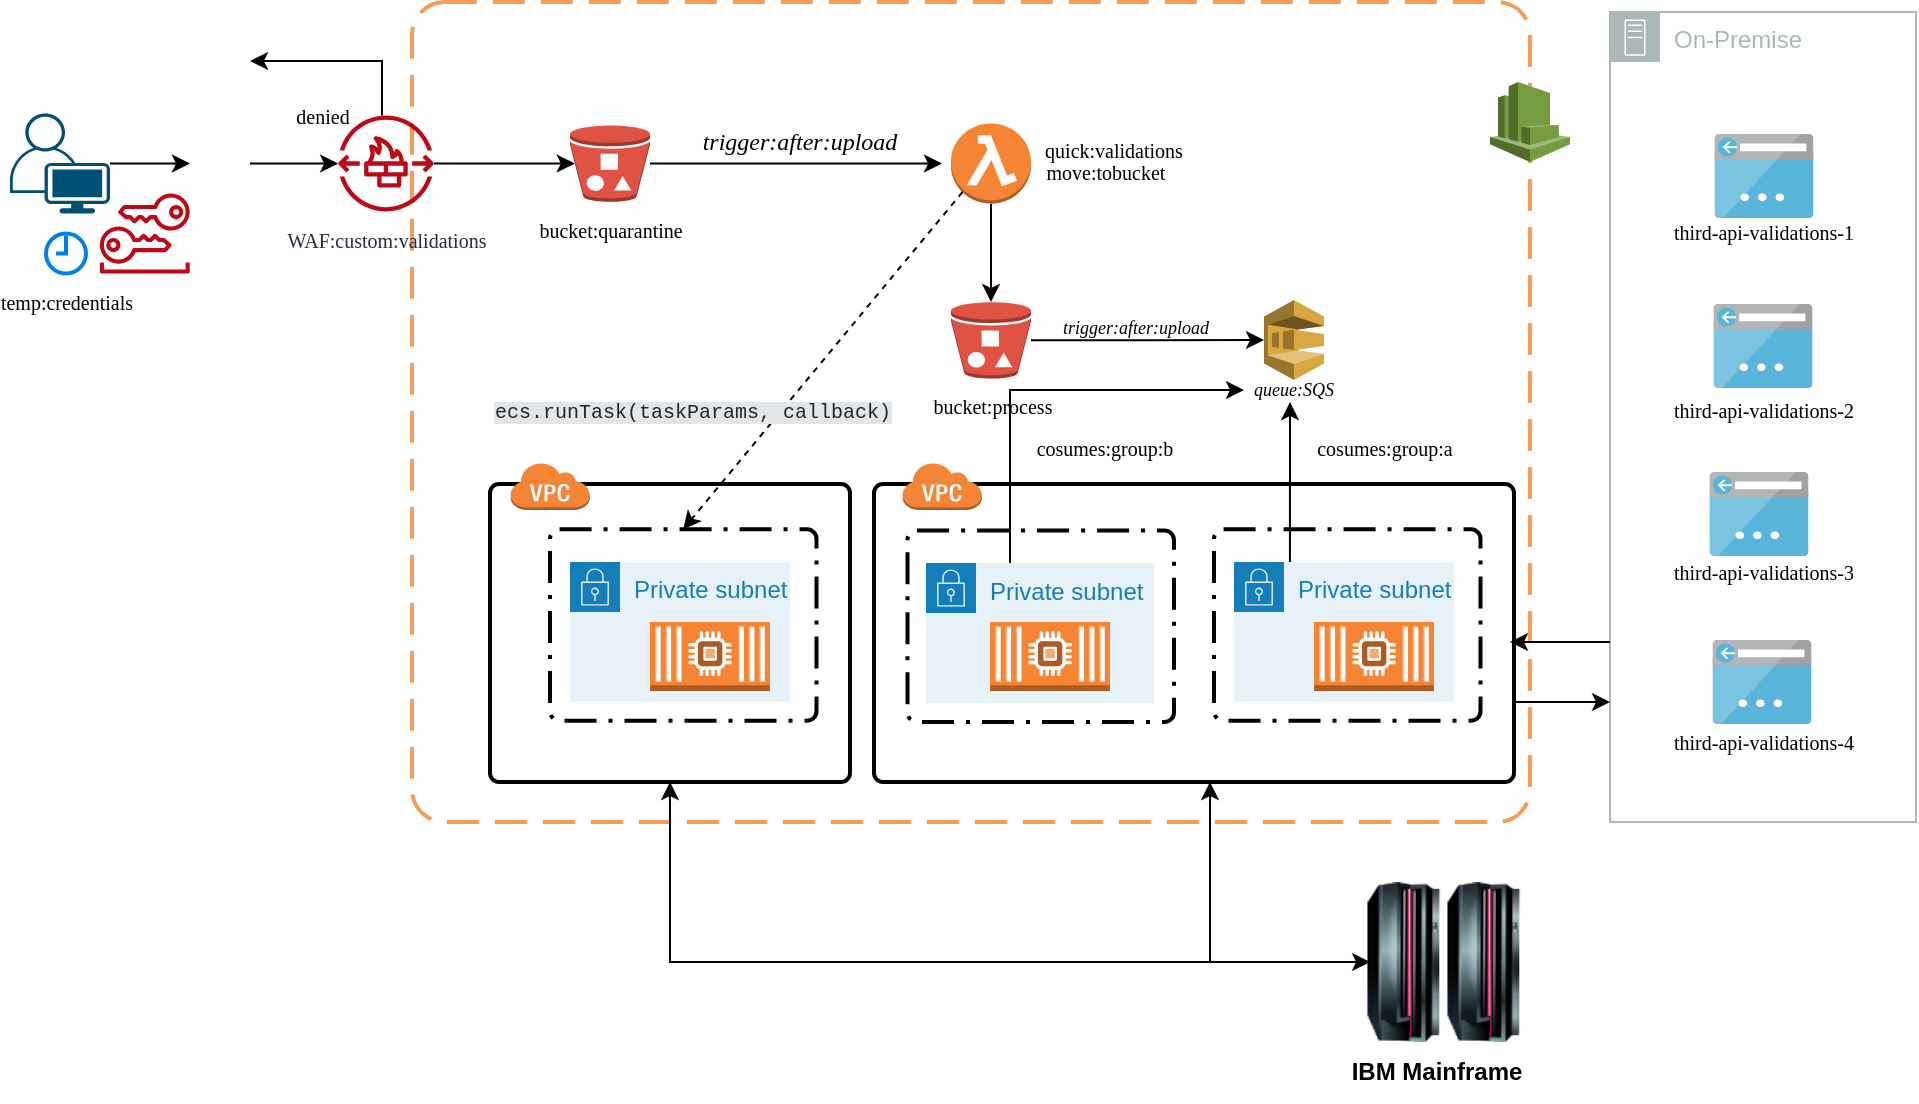 <mxfile version="21.7.1" type="device">
  <diagram name="Page-1" id="jWfavvmStdwcNfVD2xg5">
    <mxGraphModel dx="1159" dy="740" grid="1" gridSize="10" guides="1" tooltips="1" connect="1" arrows="1" fold="1" page="1" pageScale="1" pageWidth="827" pageHeight="1169" math="0" shadow="0">
      <root>
        <mxCell id="0" />
        <mxCell id="1" parent="0" />
        <mxCell id="SOkhJRATVcnTc7ufOm0G-1" value="" style="rounded=1;arcSize=4;dashed=1;strokeColor=#F59D56;fillColor=none;gradientColor=none;dashPattern=8 4;strokeWidth=2;" vertex="1" parent="1">
          <mxGeometry x="241" y="530" width="559" height="410" as="geometry" />
        </mxCell>
        <mxCell id="SOkhJRATVcnTc7ufOm0G-28" style="edgeStyle=orthogonalEdgeStyle;rounded=0;orthogonalLoop=1;jettySize=auto;html=1;" edge="1" parent="1" source="SOkhJRATVcnTc7ufOm0G-2">
          <mxGeometry relative="1" as="geometry">
            <mxPoint x="506" y="610.8" as="targetPoint" />
          </mxGeometry>
        </mxCell>
        <mxCell id="SOkhJRATVcnTc7ufOm0G-2" value="&lt;font style=&quot;font-size: 10px;&quot; face=&quot;Comic Sans MS&quot;&gt;bucket:quarantine&lt;/font&gt;" style="outlineConnect=0;dashed=0;verticalLabelPosition=bottom;verticalAlign=top;align=center;html=1;shape=mxgraph.aws3.bucket_with_objects;fillColor=#E05243;gradientColor=none;" vertex="1" parent="1">
          <mxGeometry x="320" y="591.63" width="40" height="38.25" as="geometry" />
        </mxCell>
        <mxCell id="SOkhJRATVcnTc7ufOm0G-3" value="&lt;font style=&quot;font-size: 10px;&quot; face=&quot;Comic Sans MS&quot;&gt;temp:credentials&lt;/font&gt;" style="html=1;verticalLabelPosition=bottom;align=center;labelBackgroundColor=#ffffff;verticalAlign=top;strokeWidth=2;strokeColor=#0080F0;shadow=0;dashed=0;shape=mxgraph.ios7.icons.clock;" vertex="1" parent="1">
          <mxGeometry x="58" y="645.75" width="20" height="20" as="geometry" />
        </mxCell>
        <mxCell id="SOkhJRATVcnTc7ufOm0G-4" value="" style="sketch=0;outlineConnect=0;fontColor=#232F3E;gradientColor=none;fillColor=#BF0816;strokeColor=none;dashed=0;verticalLabelPosition=bottom;verticalAlign=top;align=center;html=1;fontSize=12;fontStyle=0;aspect=fixed;pointerEvents=1;shape=mxgraph.aws4.long_term_security_credential;" vertex="1" parent="1">
          <mxGeometry x="84.78" y="625.75" width="45.22" height="40" as="geometry" />
        </mxCell>
        <mxCell id="SOkhJRATVcnTc7ufOm0G-22" style="edgeStyle=orthogonalEdgeStyle;rounded=0;orthogonalLoop=1;jettySize=auto;html=1;entryX=1;entryY=0.5;entryDx=0;entryDy=0;" edge="1" parent="1" source="SOkhJRATVcnTc7ufOm0G-5">
          <mxGeometry relative="1" as="geometry">
            <mxPoint x="237" y="598.75" as="sourcePoint" />
            <mxPoint x="160" y="559.5" as="targetPoint" />
            <Array as="points">
              <mxPoint x="226" y="560" />
            </Array>
          </mxGeometry>
        </mxCell>
        <mxCell id="SOkhJRATVcnTc7ufOm0G-26" style="edgeStyle=orthogonalEdgeStyle;rounded=0;orthogonalLoop=1;jettySize=auto;html=1;entryX=0.06;entryY=0.5;entryDx=0;entryDy=0;entryPerimeter=0;" edge="1" parent="1" source="SOkhJRATVcnTc7ufOm0G-5" target="SOkhJRATVcnTc7ufOm0G-2">
          <mxGeometry relative="1" as="geometry" />
        </mxCell>
        <mxCell id="SOkhJRATVcnTc7ufOm0G-5" value="&lt;font style=&quot;font-size: 10px;&quot; face=&quot;Comic Sans MS&quot;&gt;WAF:custom:validations&lt;/font&gt;" style="sketch=0;outlineConnect=0;fontColor=#232F3E;gradientColor=none;fillColor=#BF0816;strokeColor=none;dashed=0;verticalLabelPosition=bottom;verticalAlign=top;align=center;html=1;fontSize=12;fontStyle=0;aspect=fixed;pointerEvents=1;shape=mxgraph.aws4.network_firewall_endpoints;" vertex="1" parent="1">
          <mxGeometry x="204" y="586.75" width="48" height="48" as="geometry" />
        </mxCell>
        <mxCell id="SOkhJRATVcnTc7ufOm0G-11" style="edgeStyle=orthogonalEdgeStyle;rounded=0;orthogonalLoop=1;jettySize=auto;html=1;entryX=0;entryY=0.5;entryDx=0;entryDy=0;" edge="1" parent="1" source="SOkhJRATVcnTc7ufOm0G-8" target="SOkhJRATVcnTc7ufOm0G-10">
          <mxGeometry relative="1" as="geometry" />
        </mxCell>
        <mxCell id="SOkhJRATVcnTc7ufOm0G-8" value="" style="points=[[0.35,0,0],[0.98,0.51,0],[1,0.71,0],[0.67,1,0],[0,0.795,0],[0,0.65,0]];verticalLabelPosition=bottom;sketch=0;html=1;verticalAlign=top;aspect=fixed;align=center;pointerEvents=1;shape=mxgraph.cisco19.user;fillColor=#005073;strokeColor=none;" vertex="1" parent="1">
          <mxGeometry x="40" y="585.75" width="50" height="50" as="geometry" />
        </mxCell>
        <mxCell id="SOkhJRATVcnTc7ufOm0G-12" style="edgeStyle=orthogonalEdgeStyle;rounded=0;orthogonalLoop=1;jettySize=auto;html=1;" edge="1" parent="1" source="SOkhJRATVcnTc7ufOm0G-10" target="SOkhJRATVcnTc7ufOm0G-5">
          <mxGeometry relative="1" as="geometry" />
        </mxCell>
        <mxCell id="SOkhJRATVcnTc7ufOm0G-10" value="" style="shape=image;html=1;verticalAlign=top;verticalLabelPosition=bottom;labelBackgroundColor=#ffffff;imageAspect=0;aspect=fixed;image=https://cdn1.iconfinder.com/data/icons/bootstrap-vol-3/16/filetype-csv-128.png" vertex="1" parent="1">
          <mxGeometry x="130" y="595.75" width="30" height="30" as="geometry" />
        </mxCell>
        <mxCell id="SOkhJRATVcnTc7ufOm0G-15" value="" style="shape=image;html=1;verticalAlign=top;verticalLabelPosition=bottom;labelBackgroundColor=#ffffff;imageAspect=0;aspect=fixed;image=https://cdn1.iconfinder.com/data/icons/bootstrap-vol-3/16/filetype-exe-128.png" vertex="1" parent="1">
          <mxGeometry x="136" y="545" width="25" height="25" as="geometry" />
        </mxCell>
        <mxCell id="SOkhJRATVcnTc7ufOm0G-18" value="&lt;font style=&quot;font-size: 10px;&quot; face=&quot;Comic Sans MS&quot;&gt;denied&lt;/font&gt;" style="shape=image;html=1;verticalAlign=top;verticalLabelPosition=bottom;labelBackgroundColor=#ffffff;imageAspect=0;aspect=fixed;image=https://cdn2.iconfinder.com/data/icons/lullacons/folder-option-denied.png" vertex="1" parent="1">
          <mxGeometry x="181" y="543" width="30" height="30" as="geometry" />
        </mxCell>
        <mxCell id="SOkhJRATVcnTc7ufOm0G-29" value="&lt;i&gt;&lt;font face=&quot;Comic Sans MS&quot;&gt;trigger:after:upload&lt;/font&gt;&lt;/i&gt;" style="text;html=1;strokeColor=none;fillColor=none;align=center;verticalAlign=middle;whiteSpace=wrap;rounded=0;" vertex="1" parent="1">
          <mxGeometry x="370" y="585" width="130" height="30" as="geometry" />
        </mxCell>
        <mxCell id="SOkhJRATVcnTc7ufOm0G-30" value="" style="rounded=1;arcSize=3;dashed=0;fillColor=none;gradientColor=none;strokeWidth=2;" vertex="1" parent="1">
          <mxGeometry x="472" y="771" width="320" height="149" as="geometry" />
        </mxCell>
        <mxCell id="SOkhJRATVcnTc7ufOm0G-31" value="" style="dashed=0;html=1;shape=mxgraph.aws3.virtual_private_cloud;fillColor=#F58536;gradientColor=none;dashed=0;" vertex="1" parent="1">
          <mxGeometry x="486" y="760" width="40" height="24" as="geometry" />
        </mxCell>
        <mxCell id="SOkhJRATVcnTc7ufOm0G-33" value="" style="rounded=1;arcSize=5;dashed=1;fillColor=none;gradientColor=none;dashPattern=8 3 1 3;strokeWidth=2;" vertex="1" parent="1">
          <mxGeometry x="488.75" y="794.25" width="133.25" height="95.75" as="geometry" />
        </mxCell>
        <mxCell id="SOkhJRATVcnTc7ufOm0G-52" style="edgeStyle=orthogonalEdgeStyle;rounded=0;orthogonalLoop=1;jettySize=auto;html=1;entryX=0;entryY=0.5;entryDx=0;entryDy=0;" edge="1" parent="1" source="SOkhJRATVcnTc7ufOm0G-32" target="SOkhJRATVcnTc7ufOm0G-43">
          <mxGeometry relative="1" as="geometry">
            <Array as="points">
              <mxPoint x="540" y="724" />
            </Array>
          </mxGeometry>
        </mxCell>
        <mxCell id="SOkhJRATVcnTc7ufOm0G-32" value="Private subnet" style="points=[[0,0],[0.25,0],[0.5,0],[0.75,0],[1,0],[1,0.25],[1,0.5],[1,0.75],[1,1],[0.75,1],[0.5,1],[0.25,1],[0,1],[0,0.75],[0,0.5],[0,0.25]];outlineConnect=0;gradientColor=none;html=1;whiteSpace=wrap;fontSize=12;fontStyle=0;container=1;pointerEvents=0;collapsible=0;recursiveResize=0;shape=mxgraph.aws4.group;grIcon=mxgraph.aws4.group_security_group;grStroke=0;strokeColor=#147EBA;fillColor=#E6F2F8;verticalAlign=top;align=left;spacingLeft=30;fontColor=#147EBA;dashed=0;" vertex="1" parent="1">
          <mxGeometry x="498" y="810.5" width="114" height="70" as="geometry" />
        </mxCell>
        <mxCell id="SOkhJRATVcnTc7ufOm0G-44" value="" style="outlineConnect=0;dashed=0;verticalLabelPosition=bottom;verticalAlign=top;align=center;html=1;shape=mxgraph.aws3.ec2_compute_container_2;fillColor=#F58534;gradientColor=none;" vertex="1" parent="SOkhJRATVcnTc7ufOm0G-32">
          <mxGeometry x="32" y="29.5" width="60" height="34.5" as="geometry" />
        </mxCell>
        <mxCell id="SOkhJRATVcnTc7ufOm0G-34" value="Private subnet" style="points=[[0,0],[0.25,0],[0.5,0],[0.75,0],[1,0],[1,0.25],[1,0.5],[1,0.75],[1,1],[0.75,1],[0.5,1],[0.25,1],[0,1],[0,0.75],[0,0.5],[0,0.25]];outlineConnect=0;gradientColor=none;html=1;whiteSpace=wrap;fontSize=12;fontStyle=0;container=1;pointerEvents=0;collapsible=0;recursiveResize=0;shape=mxgraph.aws4.group;grIcon=mxgraph.aws4.group_security_group;grStroke=0;strokeColor=#147EBA;fillColor=#E6F2F8;verticalAlign=top;align=left;spacingLeft=30;fontColor=#147EBA;dashed=0;" vertex="1" parent="1">
          <mxGeometry x="652" y="810" width="110" height="70" as="geometry" />
        </mxCell>
        <mxCell id="SOkhJRATVcnTc7ufOm0G-45" value="" style="rounded=1;arcSize=5;dashed=1;fillColor=none;gradientColor=none;dashPattern=8 3 1 3;strokeWidth=2;" vertex="1" parent="SOkhJRATVcnTc7ufOm0G-34">
          <mxGeometry x="-10" y="-16.38" width="133.25" height="95.75" as="geometry" />
        </mxCell>
        <mxCell id="SOkhJRATVcnTc7ufOm0G-46" value="" style="outlineConnect=0;dashed=0;verticalLabelPosition=bottom;verticalAlign=top;align=center;html=1;shape=mxgraph.aws3.ec2_compute_container_2;fillColor=#F58534;gradientColor=none;" vertex="1" parent="SOkhJRATVcnTc7ufOm0G-34">
          <mxGeometry x="40" y="30" width="60" height="34.5" as="geometry" />
        </mxCell>
        <mxCell id="SOkhJRATVcnTc7ufOm0G-37" value="" style="edgeStyle=orthogonalEdgeStyle;rounded=0;orthogonalLoop=1;jettySize=auto;html=1;" edge="1" parent="1" source="SOkhJRATVcnTc7ufOm0G-35" target="SOkhJRATVcnTc7ufOm0G-36">
          <mxGeometry relative="1" as="geometry" />
        </mxCell>
        <mxCell id="SOkhJRATVcnTc7ufOm0G-35" value="" style="outlineConnect=0;dashed=0;verticalLabelPosition=bottom;verticalAlign=top;align=center;html=1;shape=mxgraph.aws3.lambda_function;fillColor=#F58534;gradientColor=none;" vertex="1" parent="1">
          <mxGeometry x="510.5" y="590.76" width="40" height="40" as="geometry" />
        </mxCell>
        <mxCell id="SOkhJRATVcnTc7ufOm0G-41" style="edgeStyle=orthogonalEdgeStyle;rounded=0;orthogonalLoop=1;jettySize=auto;html=1;entryX=0;entryY=0.5;entryDx=0;entryDy=0;entryPerimeter=0;" edge="1" parent="1" source="SOkhJRATVcnTc7ufOm0G-36" target="SOkhJRATVcnTc7ufOm0G-40">
          <mxGeometry relative="1" as="geometry" />
        </mxCell>
        <mxCell id="SOkhJRATVcnTc7ufOm0G-36" value="&lt;font style=&quot;font-size: 10px;&quot; face=&quot;Comic Sans MS&quot;&gt;bucket:process&lt;/font&gt;" style="outlineConnect=0;dashed=0;verticalLabelPosition=bottom;verticalAlign=top;align=center;html=1;shape=mxgraph.aws3.bucket_with_objects;fillColor=#E05243;gradientColor=none;" vertex="1" parent="1">
          <mxGeometry x="510.5" y="680" width="40" height="38.25" as="geometry" />
        </mxCell>
        <mxCell id="SOkhJRATVcnTc7ufOm0G-38" value="&lt;i style=&quot;font-size: 9px;&quot;&gt;&lt;font face=&quot;Comic Sans MS&quot; style=&quot;font-size: 9px;&quot;&gt;trigger:after:upload&lt;/font&gt;&lt;/i&gt;" style="text;html=1;strokeColor=none;fillColor=none;align=center;verticalAlign=middle;whiteSpace=wrap;rounded=0;fontSize=9;" vertex="1" parent="1">
          <mxGeometry x="538" y="678" width="130" height="30" as="geometry" />
        </mxCell>
        <mxCell id="SOkhJRATVcnTc7ufOm0G-39" value="quick:validations" style="text;html=1;strokeColor=none;fillColor=none;align=center;verticalAlign=middle;whiteSpace=wrap;rounded=0;fontFamily=Comic Sans MS;fontSize=10;" vertex="1" parent="1">
          <mxGeometry x="546.5" y="593.38" width="89.5" height="21.25" as="geometry" />
        </mxCell>
        <mxCell id="SOkhJRATVcnTc7ufOm0G-40" value="" style="outlineConnect=0;dashed=0;verticalLabelPosition=bottom;verticalAlign=top;align=center;html=1;shape=mxgraph.aws3.sqs;fillColor=#D9A741;gradientColor=none;" vertex="1" parent="1">
          <mxGeometry x="667" y="679" width="30" height="40" as="geometry" />
        </mxCell>
        <mxCell id="SOkhJRATVcnTc7ufOm0G-42" value="move:tobucket" style="text;html=1;strokeColor=none;fillColor=none;align=center;verticalAlign=middle;whiteSpace=wrap;rounded=0;fontFamily=Comic Sans MS;fontSize=10;" vertex="1" parent="1">
          <mxGeometry x="542.5" y="604.38" width="89.5" height="21.25" as="geometry" />
        </mxCell>
        <mxCell id="SOkhJRATVcnTc7ufOm0G-43" value="&lt;i style=&quot;font-size: 9px;&quot;&gt;&lt;font face=&quot;Comic Sans MS&quot; style=&quot;font-size: 9px;&quot;&gt;queue:SQS&lt;/font&gt;&lt;/i&gt;" style="text;html=1;strokeColor=none;fillColor=none;align=center;verticalAlign=middle;whiteSpace=wrap;rounded=0;fontSize=9;" vertex="1" parent="1">
          <mxGeometry x="657" y="714" width="50" height="20" as="geometry" />
        </mxCell>
        <mxCell id="SOkhJRATVcnTc7ufOm0G-47" value="" style="outlineConnect=0;dashed=0;verticalLabelPosition=bottom;verticalAlign=top;align=center;html=1;shape=mxgraph.aws3.cloudwatch;fillColor=#759C3E;gradientColor=none;" vertex="1" parent="1">
          <mxGeometry x="780" y="570" width="40" height="40" as="geometry" />
        </mxCell>
        <mxCell id="SOkhJRATVcnTc7ufOm0G-50" value="" style="endArrow=classic;html=1;rounded=0;exitX=0.285;exitY=0.171;exitDx=0;exitDy=0;exitPerimeter=0;" edge="1" parent="1" source="SOkhJRATVcnTc7ufOm0G-45">
          <mxGeometry width="50" height="50" relative="1" as="geometry">
            <mxPoint x="630" y="780" as="sourcePoint" />
            <mxPoint x="680" y="730" as="targetPoint" />
          </mxGeometry>
        </mxCell>
        <mxCell id="SOkhJRATVcnTc7ufOm0G-51" value="cosumes:group:a" style="text;html=1;strokeColor=none;fillColor=none;align=center;verticalAlign=middle;whiteSpace=wrap;rounded=0;fontFamily=Comic Sans MS;fontSize=10;" vertex="1" parent="1">
          <mxGeometry x="675" y="743" width="105" height="20" as="geometry" />
        </mxCell>
        <mxCell id="SOkhJRATVcnTc7ufOm0G-53" value="cosumes:group:b" style="text;html=1;strokeColor=none;fillColor=none;align=center;verticalAlign=middle;whiteSpace=wrap;rounded=0;fontFamily=Comic Sans MS;fontSize=10;" vertex="1" parent="1">
          <mxGeometry x="535" y="743" width="105" height="20" as="geometry" />
        </mxCell>
        <mxCell id="SOkhJRATVcnTc7ufOm0G-81" value="" style="rounded=1;arcSize=3;dashed=0;fillColor=none;gradientColor=none;strokeWidth=2;" vertex="1" parent="1">
          <mxGeometry x="280" y="771" width="180" height="149" as="geometry" />
        </mxCell>
        <mxCell id="SOkhJRATVcnTc7ufOm0G-82" value="" style="dashed=0;html=1;shape=mxgraph.aws3.virtual_private_cloud;fillColor=#F58536;gradientColor=none;dashed=0;" vertex="1" parent="1">
          <mxGeometry x="290" y="760" width="40" height="24" as="geometry" />
        </mxCell>
        <mxCell id="SOkhJRATVcnTc7ufOm0G-86" value="Private subnet" style="points=[[0,0],[0.25,0],[0.5,0],[0.75,0],[1,0],[1,0.25],[1,0.5],[1,0.75],[1,1],[0.75,1],[0.5,1],[0.25,1],[0,1],[0,0.75],[0,0.5],[0,0.25]];outlineConnect=0;gradientColor=none;html=1;whiteSpace=wrap;fontSize=12;fontStyle=0;container=1;pointerEvents=0;collapsible=0;recursiveResize=0;shape=mxgraph.aws4.group;grIcon=mxgraph.aws4.group_security_group;grStroke=0;strokeColor=#147EBA;fillColor=#E6F2F8;verticalAlign=top;align=left;spacingLeft=30;fontColor=#147EBA;dashed=0;" vertex="1" parent="1">
          <mxGeometry x="320" y="810" width="110" height="70" as="geometry" />
        </mxCell>
        <mxCell id="SOkhJRATVcnTc7ufOm0G-87" value="" style="rounded=1;arcSize=5;dashed=1;fillColor=none;gradientColor=none;dashPattern=8 3 1 3;strokeWidth=2;" vertex="1" parent="SOkhJRATVcnTc7ufOm0G-86">
          <mxGeometry x="-10" y="-16.38" width="133.25" height="95.75" as="geometry" />
        </mxCell>
        <mxCell id="SOkhJRATVcnTc7ufOm0G-88" value="" style="outlineConnect=0;dashed=0;verticalLabelPosition=bottom;verticalAlign=top;align=center;html=1;shape=mxgraph.aws3.ec2_compute_container_2;fillColor=#F58534;gradientColor=none;" vertex="1" parent="SOkhJRATVcnTc7ufOm0G-86">
          <mxGeometry x="40" y="30" width="60" height="34.5" as="geometry" />
        </mxCell>
        <mxCell id="SOkhJRATVcnTc7ufOm0G-91" value="" style="endArrow=classic;html=1;rounded=0;exitX=0.145;exitY=0.855;exitDx=0;exitDy=0;exitPerimeter=0;entryX=0.5;entryY=0;entryDx=0;entryDy=0;dashed=1;" edge="1" parent="1" source="SOkhJRATVcnTc7ufOm0G-35" target="SOkhJRATVcnTc7ufOm0G-87">
          <mxGeometry width="50" height="50" relative="1" as="geometry">
            <mxPoint x="310" y="780" as="sourcePoint" />
            <mxPoint x="360" y="730" as="targetPoint" />
          </mxGeometry>
        </mxCell>
        <mxCell id="SOkhJRATVcnTc7ufOm0G-92" value="&lt;meta charset=&quot;utf-8&quot; style=&quot;font-size: 10px;&quot;&gt;&lt;span style=&quot;color: rgb(35, 38, 41); font-family: ui-monospace, &amp;quot;Cascadia Mono&amp;quot;, &amp;quot;Segoe UI Mono&amp;quot;, &amp;quot;Liberation Mono&amp;quot;, Menlo, Monaco, Consolas, monospace; font-size: 10px; font-style: normal; font-variant-ligatures: normal; font-variant-caps: normal; font-weight: 400; letter-spacing: normal; orphans: 2; text-align: left; text-indent: 0px; text-transform: none; widows: 2; word-spacing: 0px; -webkit-text-stroke-width: 0px; background-color: rgb(227, 230, 232); text-decoration-thickness: initial; text-decoration-style: initial; text-decoration-color: initial; float: none; display: inline !important;&quot;&gt;ecs.runTask(taskParams, callback)&lt;/span&gt;" style="text;html=1;strokeColor=none;fillColor=none;align=center;verticalAlign=middle;whiteSpace=wrap;rounded=0;fontSize=10;" vertex="1" parent="1">
          <mxGeometry x="273.75" y="730" width="215" height="10" as="geometry" />
        </mxCell>
        <mxCell id="SOkhJRATVcnTc7ufOm0G-93" value="" style="image;html=1;image=img/lib/clip_art/computers/Mainframe_128x128.png" vertex="1" parent="1">
          <mxGeometry x="697" y="970" width="80" height="80" as="geometry" />
        </mxCell>
        <mxCell id="SOkhJRATVcnTc7ufOm0G-94" value="" style="image;html=1;image=img/lib/clip_art/computers/Mainframe_128x128.png" vertex="1" parent="1">
          <mxGeometry x="737" y="970" width="80" height="80" as="geometry" />
        </mxCell>
        <mxCell id="SOkhJRATVcnTc7ufOm0G-95" value="&lt;b&gt;IBM Mainframe&lt;/b&gt;" style="text;html=1;strokeColor=none;fillColor=none;align=center;verticalAlign=middle;whiteSpace=wrap;rounded=0;" vertex="1" parent="1">
          <mxGeometry x="697" y="1050" width="113" height="30" as="geometry" />
        </mxCell>
        <mxCell id="SOkhJRATVcnTc7ufOm0G-96" value="" style="endArrow=classic;startArrow=classic;html=1;rounded=0;exitX=0.288;exitY=0.5;exitDx=0;exitDy=0;exitPerimeter=0;" edge="1" parent="1" source="SOkhJRATVcnTc7ufOm0G-93">
          <mxGeometry width="50" height="50" relative="1" as="geometry">
            <mxPoint x="590" y="970" as="sourcePoint" />
            <mxPoint x="640" y="920" as="targetPoint" />
            <Array as="points">
              <mxPoint x="640" y="1010" />
            </Array>
          </mxGeometry>
        </mxCell>
        <mxCell id="SOkhJRATVcnTc7ufOm0G-97" value="" style="endArrow=classic;startArrow=none;html=1;rounded=0;startFill=0;" edge="1" parent="1" source="SOkhJRATVcnTc7ufOm0G-93">
          <mxGeometry width="50" height="50" relative="1" as="geometry">
            <mxPoint x="320" y="970" as="sourcePoint" />
            <mxPoint x="370" y="920" as="targetPoint" />
            <Array as="points">
              <mxPoint x="370" y="1010" />
            </Array>
          </mxGeometry>
        </mxCell>
        <mxCell id="SOkhJRATVcnTc7ufOm0G-98" value="On-Premise" style="sketch=0;outlineConnect=0;gradientColor=none;html=1;whiteSpace=wrap;fontSize=12;fontStyle=0;shape=mxgraph.aws4.group;grIcon=mxgraph.aws4.group_on_premise;strokeColor=#AAB7B8;fillColor=none;verticalAlign=top;align=left;spacingLeft=30;fontColor=#AAB7B8;dashed=0;" vertex="1" parent="1">
          <mxGeometry x="840" y="535" width="153" height="405" as="geometry" />
        </mxCell>
        <mxCell id="SOkhJRATVcnTc7ufOm0G-99" value="" style="image;sketch=0;aspect=fixed;html=1;points=[];align=center;fontSize=12;image=img/lib/mscae/App_Service_IPAddress.svg;" vertex="1" parent="1">
          <mxGeometry x="892" y="596" width="50" height="42" as="geometry" />
        </mxCell>
        <mxCell id="SOkhJRATVcnTc7ufOm0G-100" value="" style="image;sketch=0;aspect=fixed;html=1;points=[];align=center;fontSize=12;image=img/lib/mscae/App_Service_IPAddress.svg;" vertex="1" parent="1">
          <mxGeometry x="891.5" y="681" width="50" height="42" as="geometry" />
        </mxCell>
        <mxCell id="SOkhJRATVcnTc7ufOm0G-101" value="" style="image;sketch=0;aspect=fixed;html=1;points=[];align=center;fontSize=12;image=img/lib/mscae/App_Service_IPAddress.svg;" vertex="1" parent="1">
          <mxGeometry x="889.5" y="765" width="50" height="42" as="geometry" />
        </mxCell>
        <mxCell id="SOkhJRATVcnTc7ufOm0G-102" value="&lt;font style=&quot;font-size: 10px;&quot; face=&quot;Comic Sans MS&quot;&gt;third-api-validations-1&lt;/font&gt;" style="text;html=1;strokeColor=none;fillColor=none;align=center;verticalAlign=middle;whiteSpace=wrap;rounded=0;" vertex="1" parent="1">
          <mxGeometry x="857" y="629.88" width="120" height="30" as="geometry" />
        </mxCell>
        <mxCell id="SOkhJRATVcnTc7ufOm0G-103" value="&lt;font style=&quot;font-size: 10px;&quot; face=&quot;Comic Sans MS&quot;&gt;third-api-validations-2&lt;/font&gt;" style="text;html=1;strokeColor=none;fillColor=none;align=center;verticalAlign=middle;whiteSpace=wrap;rounded=0;" vertex="1" parent="1">
          <mxGeometry x="856.5" y="719" width="120" height="30" as="geometry" />
        </mxCell>
        <mxCell id="SOkhJRATVcnTc7ufOm0G-104" value="&lt;font style=&quot;font-size: 10px;&quot; face=&quot;Comic Sans MS&quot;&gt;third-api-validations-3&lt;/font&gt;" style="text;html=1;strokeColor=none;fillColor=none;align=center;verticalAlign=middle;whiteSpace=wrap;rounded=0;" vertex="1" parent="1">
          <mxGeometry x="857" y="800" width="120" height="30" as="geometry" />
        </mxCell>
        <mxCell id="SOkhJRATVcnTc7ufOm0G-109" value="" style="endArrow=classic;html=1;rounded=0;" edge="1" parent="1">
          <mxGeometry width="50" height="50" relative="1" as="geometry">
            <mxPoint x="840" y="850" as="sourcePoint" />
            <mxPoint x="790" y="850" as="targetPoint" />
          </mxGeometry>
        </mxCell>
        <mxCell id="SOkhJRATVcnTc7ufOm0G-110" value="" style="endArrow=classic;html=1;rounded=0;exitX=1;exitY=0.75;exitDx=0;exitDy=0;" edge="1" parent="1">
          <mxGeometry width="50" height="50" relative="1" as="geometry">
            <mxPoint x="792" y="880" as="sourcePoint" />
            <mxPoint x="840" y="880" as="targetPoint" />
          </mxGeometry>
        </mxCell>
        <mxCell id="SOkhJRATVcnTc7ufOm0G-111" value="" style="image;sketch=0;aspect=fixed;html=1;points=[];align=center;fontSize=12;image=img/lib/mscae/App_Service_IPAddress.svg;" vertex="1" parent="1">
          <mxGeometry x="891" y="849" width="50" height="42" as="geometry" />
        </mxCell>
        <mxCell id="SOkhJRATVcnTc7ufOm0G-112" value="&lt;font style=&quot;font-size: 10px;&quot; face=&quot;Comic Sans MS&quot;&gt;third-api-validations-4&lt;/font&gt;" style="text;html=1;strokeColor=none;fillColor=none;align=center;verticalAlign=middle;whiteSpace=wrap;rounded=0;" vertex="1" parent="1">
          <mxGeometry x="856.5" y="885" width="120" height="30" as="geometry" />
        </mxCell>
      </root>
    </mxGraphModel>
  </diagram>
</mxfile>
